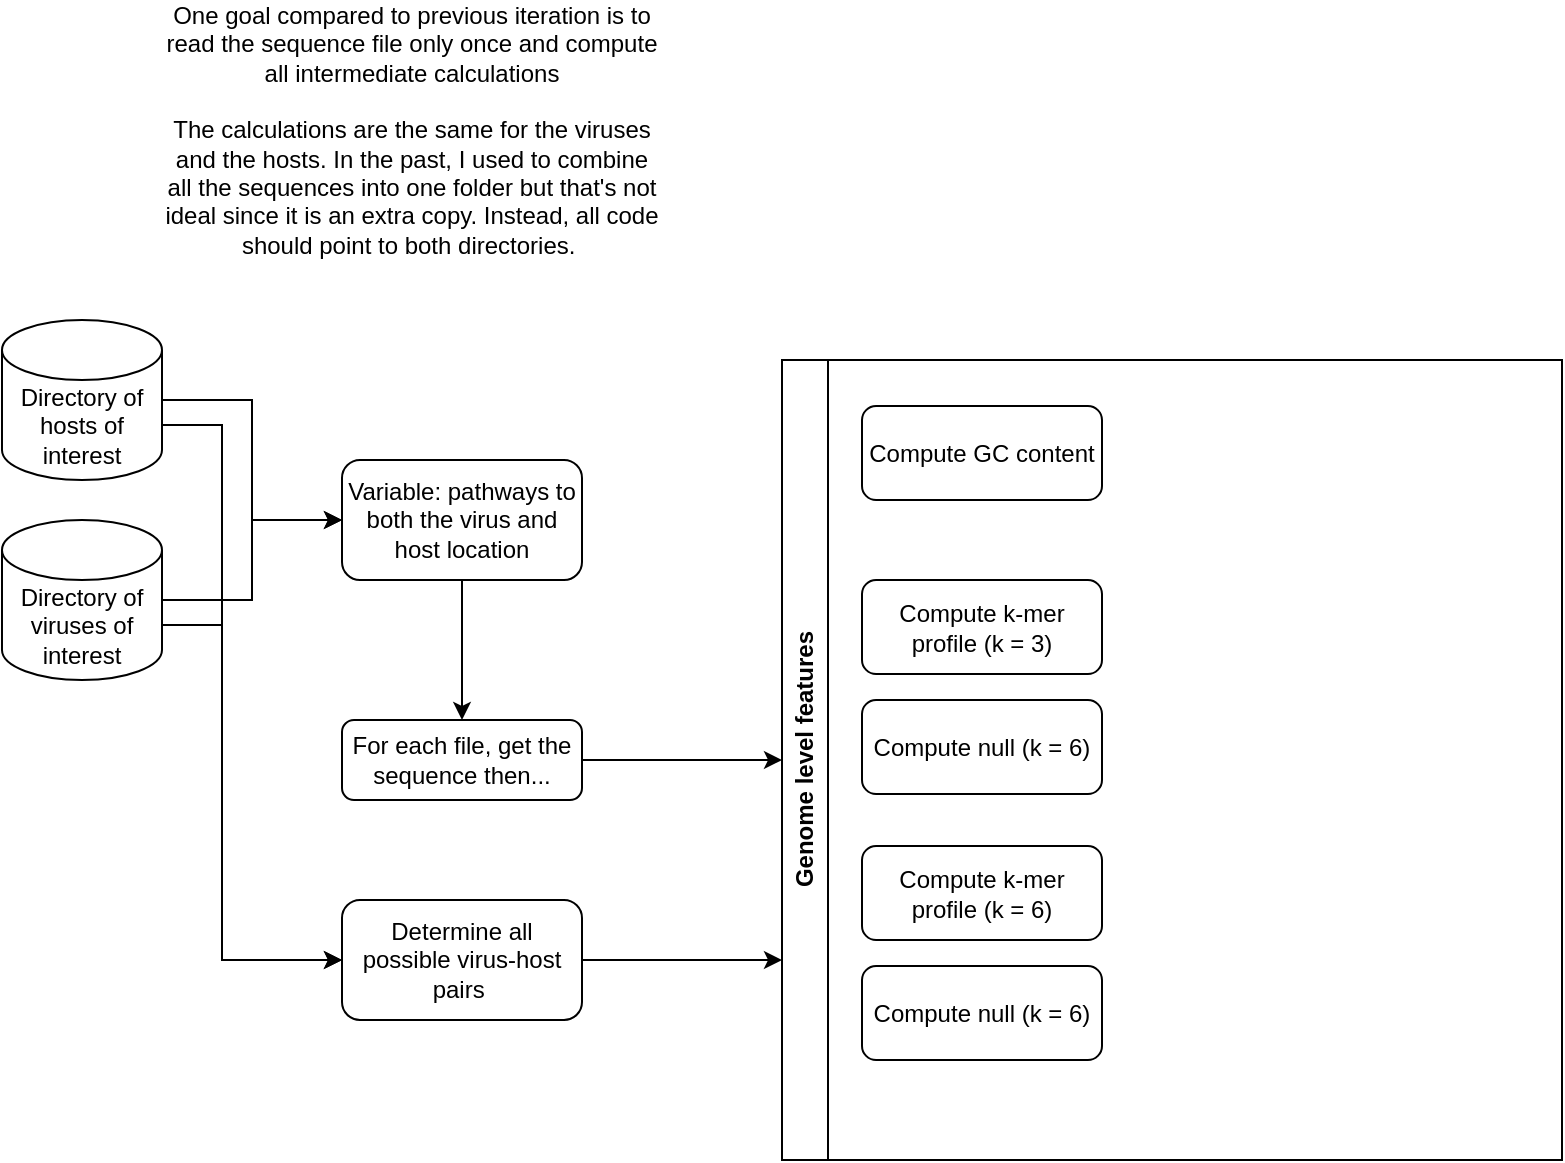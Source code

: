 <mxfile version="20.8.10" type="device"><diagram name="Page-1" id="HZKV-DVzep_siBIivs_k"><mxGraphModel dx="1047" dy="723" grid="1" gridSize="10" guides="1" tooltips="1" connect="1" arrows="1" fold="1" page="1" pageScale="1" pageWidth="600" pageHeight="900" math="0" shadow="0"><root><mxCell id="0"/><mxCell id="1" parent="0"/><mxCell id="N8tTXLDuEKd6TfWuMspu-23" style="edgeStyle=orthogonalEdgeStyle;rounded=0;orthogonalLoop=1;jettySize=auto;html=1;noJump=0;" edge="1" parent="1" source="N8tTXLDuEKd6TfWuMspu-1" target="N8tTXLDuEKd6TfWuMspu-13"><mxGeometry relative="1" as="geometry"/></mxCell><mxCell id="N8tTXLDuEKd6TfWuMspu-27" style="edgeStyle=orthogonalEdgeStyle;rounded=0;orthogonalLoop=1;jettySize=auto;html=1;exitX=1;exitY=0;exitDx=0;exitDy=52.5;exitPerimeter=0;entryX=0;entryY=0.5;entryDx=0;entryDy=0;" edge="1" parent="1" source="N8tTXLDuEKd6TfWuMspu-1" target="N8tTXLDuEKd6TfWuMspu-3"><mxGeometry relative="1" as="geometry"><Array as="points"><mxPoint x="130" y="373"/><mxPoint x="130" y="540"/></Array></mxGeometry></mxCell><mxCell id="N8tTXLDuEKd6TfWuMspu-1" value="Directory of viruses of interest" style="shape=cylinder3;whiteSpace=wrap;html=1;boundedLbl=1;backgroundOutline=1;size=15;" vertex="1" parent="1"><mxGeometry x="20" y="320" width="80" height="80" as="geometry"/></mxCell><mxCell id="N8tTXLDuEKd6TfWuMspu-24" style="edgeStyle=orthogonalEdgeStyle;rounded=0;orthogonalLoop=1;jettySize=auto;html=1;entryX=0;entryY=0.5;entryDx=0;entryDy=0;" edge="1" parent="1" source="N8tTXLDuEKd6TfWuMspu-2" target="N8tTXLDuEKd6TfWuMspu-13"><mxGeometry relative="1" as="geometry"/></mxCell><mxCell id="N8tTXLDuEKd6TfWuMspu-26" style="edgeStyle=orthogonalEdgeStyle;rounded=0;orthogonalLoop=1;jettySize=auto;html=1;exitX=1;exitY=0;exitDx=0;exitDy=52.5;exitPerimeter=0;entryX=0;entryY=0.5;entryDx=0;entryDy=0;noJump=0;" edge="1" parent="1" source="N8tTXLDuEKd6TfWuMspu-2" target="N8tTXLDuEKd6TfWuMspu-3"><mxGeometry relative="1" as="geometry"><Array as="points"><mxPoint x="130" y="273"/><mxPoint x="130" y="540"/></Array></mxGeometry></mxCell><mxCell id="N8tTXLDuEKd6TfWuMspu-2" value="Directory of hosts of interest" style="shape=cylinder3;whiteSpace=wrap;html=1;boundedLbl=1;backgroundOutline=1;size=15;" vertex="1" parent="1"><mxGeometry x="20" y="220" width="80" height="80" as="geometry"/></mxCell><mxCell id="N8tTXLDuEKd6TfWuMspu-20" style="edgeStyle=orthogonalEdgeStyle;rounded=0;orthogonalLoop=1;jettySize=auto;html=1;entryX=0;entryY=0.75;entryDx=0;entryDy=0;" edge="1" parent="1" source="N8tTXLDuEKd6TfWuMspu-3" target="N8tTXLDuEKd6TfWuMspu-8"><mxGeometry relative="1" as="geometry"/></mxCell><mxCell id="N8tTXLDuEKd6TfWuMspu-3" value="Determine all possible virus-host pairs&amp;nbsp;" style="rounded=1;whiteSpace=wrap;html=1;" vertex="1" parent="1"><mxGeometry x="190" y="510" width="120" height="60" as="geometry"/></mxCell><mxCell id="N8tTXLDuEKd6TfWuMspu-8" value="Genome level features" style="swimlane;horizontal=0;whiteSpace=wrap;html=1;" vertex="1" parent="1"><mxGeometry x="410" y="240" width="390" height="400" as="geometry"><mxRectangle x="272" y="497" width="40" height="160" as="alternateBounds"/></mxGeometry></mxCell><mxCell id="N8tTXLDuEKd6TfWuMspu-18" value="Compute GC content" style="rounded=1;whiteSpace=wrap;html=1;" vertex="1" parent="N8tTXLDuEKd6TfWuMspu-8"><mxGeometry x="40" y="23" width="120" height="47" as="geometry"/></mxCell><mxCell id="N8tTXLDuEKd6TfWuMspu-28" value="Compute k-mer profile (k = 3)" style="rounded=1;whiteSpace=wrap;html=1;" vertex="1" parent="N8tTXLDuEKd6TfWuMspu-8"><mxGeometry x="40" y="110" width="120" height="47" as="geometry"/></mxCell><mxCell id="N8tTXLDuEKd6TfWuMspu-29" value="Compute k-mer profile (k = 6)" style="rounded=1;whiteSpace=wrap;html=1;" vertex="1" parent="N8tTXLDuEKd6TfWuMspu-8"><mxGeometry x="40" y="243" width="120" height="47" as="geometry"/></mxCell><mxCell id="N8tTXLDuEKd6TfWuMspu-30" value="Compute null (k = 6)" style="rounded=1;whiteSpace=wrap;html=1;" vertex="1" parent="N8tTXLDuEKd6TfWuMspu-8"><mxGeometry x="40" y="303" width="120" height="47" as="geometry"/></mxCell><mxCell id="N8tTXLDuEKd6TfWuMspu-31" value="Compute null (k = 6)" style="rounded=1;whiteSpace=wrap;html=1;" vertex="1" parent="N8tTXLDuEKd6TfWuMspu-8"><mxGeometry x="40" y="170" width="120" height="47" as="geometry"/></mxCell><mxCell id="N8tTXLDuEKd6TfWuMspu-12" value="One goal compared to previous iteration is to read the sequence file only once and compute all intermediate calculations&lt;br&gt;&lt;br&gt;The calculations are the same for the viruses and the hosts. In the past, I used to combine all the sequences into one folder but that's not ideal since it is an extra copy. Instead, all code should point to both directories.&amp;nbsp;" style="text;html=1;strokeColor=none;fillColor=none;align=center;verticalAlign=middle;whiteSpace=wrap;rounded=0;" vertex="1" parent="1"><mxGeometry x="100" y="110" width="250" height="30" as="geometry"/></mxCell><mxCell id="N8tTXLDuEKd6TfWuMspu-17" style="edgeStyle=orthogonalEdgeStyle;rounded=0;orthogonalLoop=1;jettySize=auto;html=1;" edge="1" parent="1" source="N8tTXLDuEKd6TfWuMspu-13" target="N8tTXLDuEKd6TfWuMspu-16"><mxGeometry relative="1" as="geometry"/></mxCell><mxCell id="N8tTXLDuEKd6TfWuMspu-13" value="Variable: pathways to both the virus and host location" style="rounded=1;whiteSpace=wrap;html=1;" vertex="1" parent="1"><mxGeometry x="190" y="290" width="120" height="60" as="geometry"/></mxCell><mxCell id="N8tTXLDuEKd6TfWuMspu-19" style="edgeStyle=orthogonalEdgeStyle;rounded=0;orthogonalLoop=1;jettySize=auto;html=1;entryX=0;entryY=0.5;entryDx=0;entryDy=0;" edge="1" parent="1" source="N8tTXLDuEKd6TfWuMspu-16" target="N8tTXLDuEKd6TfWuMspu-8"><mxGeometry relative="1" as="geometry"/></mxCell><mxCell id="N8tTXLDuEKd6TfWuMspu-16" value="For each file, get the sequence then..." style="rounded=1;whiteSpace=wrap;html=1;" vertex="1" parent="1"><mxGeometry x="190" y="420" width="120" height="40" as="geometry"/></mxCell></root></mxGraphModel></diagram></mxfile>